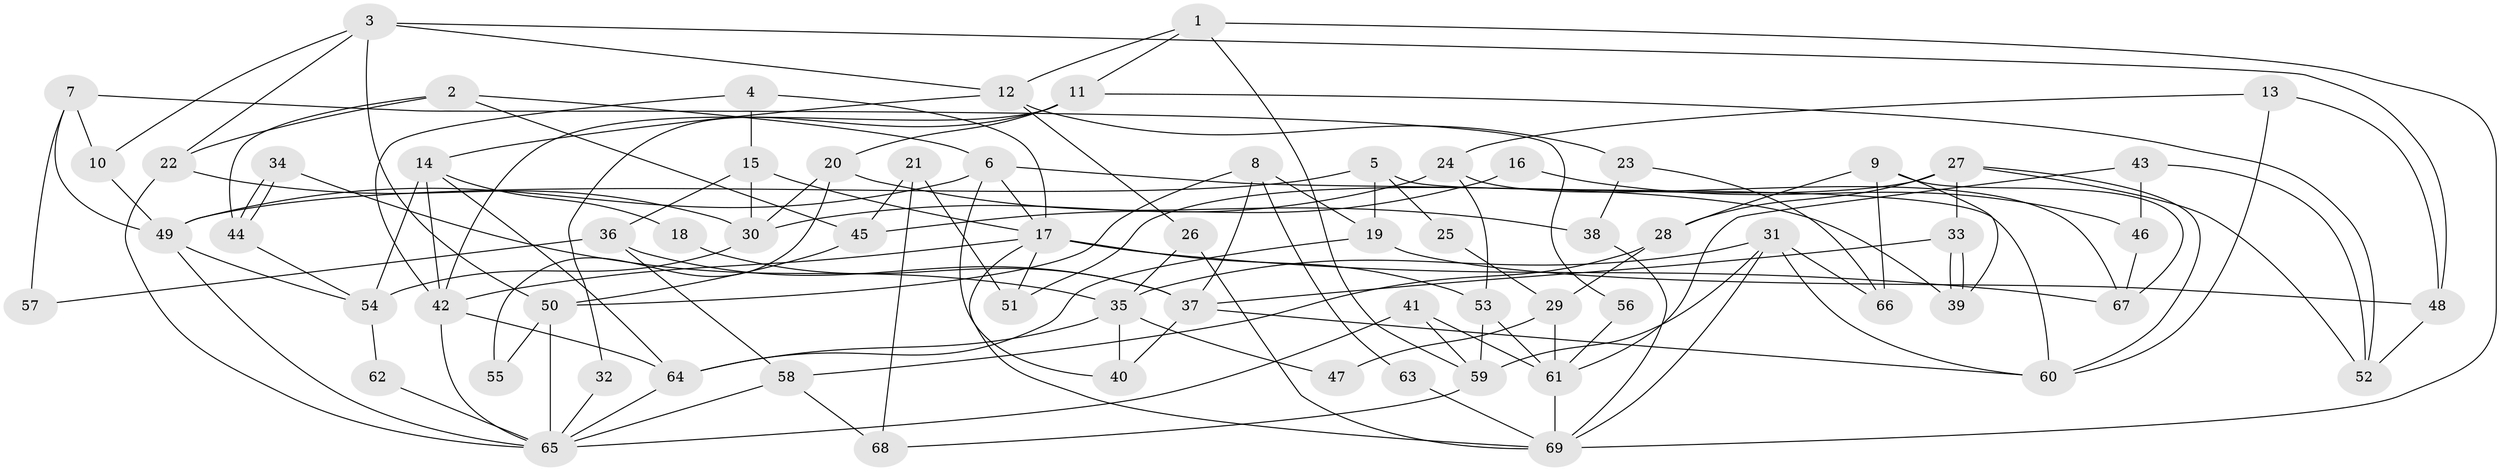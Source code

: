 // coarse degree distribution, {10: 0.07142857142857142, 8: 0.10714285714285714, 7: 0.10714285714285714, 6: 0.14285714285714285, 12: 0.03571428571428571, 5: 0.07142857142857142, 4: 0.25, 3: 0.10714285714285714, 2: 0.10714285714285714}
// Generated by graph-tools (version 1.1) at 2025/51/03/04/25 22:51:03]
// undirected, 69 vertices, 138 edges
graph export_dot {
  node [color=gray90,style=filled];
  1;
  2;
  3;
  4;
  5;
  6;
  7;
  8;
  9;
  10;
  11;
  12;
  13;
  14;
  15;
  16;
  17;
  18;
  19;
  20;
  21;
  22;
  23;
  24;
  25;
  26;
  27;
  28;
  29;
  30;
  31;
  32;
  33;
  34;
  35;
  36;
  37;
  38;
  39;
  40;
  41;
  42;
  43;
  44;
  45;
  46;
  47;
  48;
  49;
  50;
  51;
  52;
  53;
  54;
  55;
  56;
  57;
  58;
  59;
  60;
  61;
  62;
  63;
  64;
  65;
  66;
  67;
  68;
  69;
  1 -- 59;
  1 -- 69;
  1 -- 11;
  1 -- 12;
  2 -- 22;
  2 -- 6;
  2 -- 44;
  2 -- 45;
  3 -- 12;
  3 -- 22;
  3 -- 10;
  3 -- 48;
  3 -- 50;
  4 -- 15;
  4 -- 42;
  4 -- 17;
  5 -- 49;
  5 -- 19;
  5 -- 25;
  5 -- 60;
  6 -- 17;
  6 -- 49;
  6 -- 39;
  6 -- 40;
  7 -- 10;
  7 -- 49;
  7 -- 56;
  7 -- 57;
  8 -- 50;
  8 -- 37;
  8 -- 19;
  8 -- 63;
  9 -- 66;
  9 -- 39;
  9 -- 28;
  9 -- 67;
  10 -- 49;
  11 -- 42;
  11 -- 20;
  11 -- 32;
  11 -- 52;
  12 -- 14;
  12 -- 23;
  12 -- 26;
  13 -- 48;
  13 -- 60;
  13 -- 24;
  14 -- 64;
  14 -- 42;
  14 -- 18;
  14 -- 54;
  15 -- 30;
  15 -- 17;
  15 -- 36;
  16 -- 45;
  16 -- 46;
  17 -- 53;
  17 -- 42;
  17 -- 51;
  17 -- 67;
  17 -- 69;
  18 -- 37;
  19 -- 48;
  19 -- 64;
  20 -- 30;
  20 -- 38;
  20 -- 55;
  21 -- 51;
  21 -- 68;
  21 -- 45;
  22 -- 65;
  22 -- 30;
  23 -- 38;
  23 -- 66;
  24 -- 67;
  24 -- 30;
  24 -- 53;
  25 -- 29;
  26 -- 35;
  26 -- 69;
  27 -- 33;
  27 -- 60;
  27 -- 28;
  27 -- 51;
  27 -- 52;
  28 -- 29;
  28 -- 58;
  29 -- 61;
  29 -- 47;
  30 -- 54;
  31 -- 69;
  31 -- 60;
  31 -- 35;
  31 -- 59;
  31 -- 66;
  32 -- 65;
  33 -- 37;
  33 -- 39;
  33 -- 39;
  34 -- 35;
  34 -- 44;
  34 -- 44;
  35 -- 64;
  35 -- 40;
  35 -- 47;
  36 -- 58;
  36 -- 37;
  36 -- 57;
  37 -- 40;
  37 -- 60;
  38 -- 69;
  41 -- 65;
  41 -- 59;
  41 -- 61;
  42 -- 65;
  42 -- 64;
  43 -- 61;
  43 -- 52;
  43 -- 46;
  44 -- 54;
  45 -- 50;
  46 -- 67;
  48 -- 52;
  49 -- 65;
  49 -- 54;
  50 -- 55;
  50 -- 65;
  53 -- 61;
  53 -- 59;
  54 -- 62;
  56 -- 61;
  58 -- 65;
  58 -- 68;
  59 -- 68;
  61 -- 69;
  62 -- 65;
  63 -- 69;
  64 -- 65;
}
